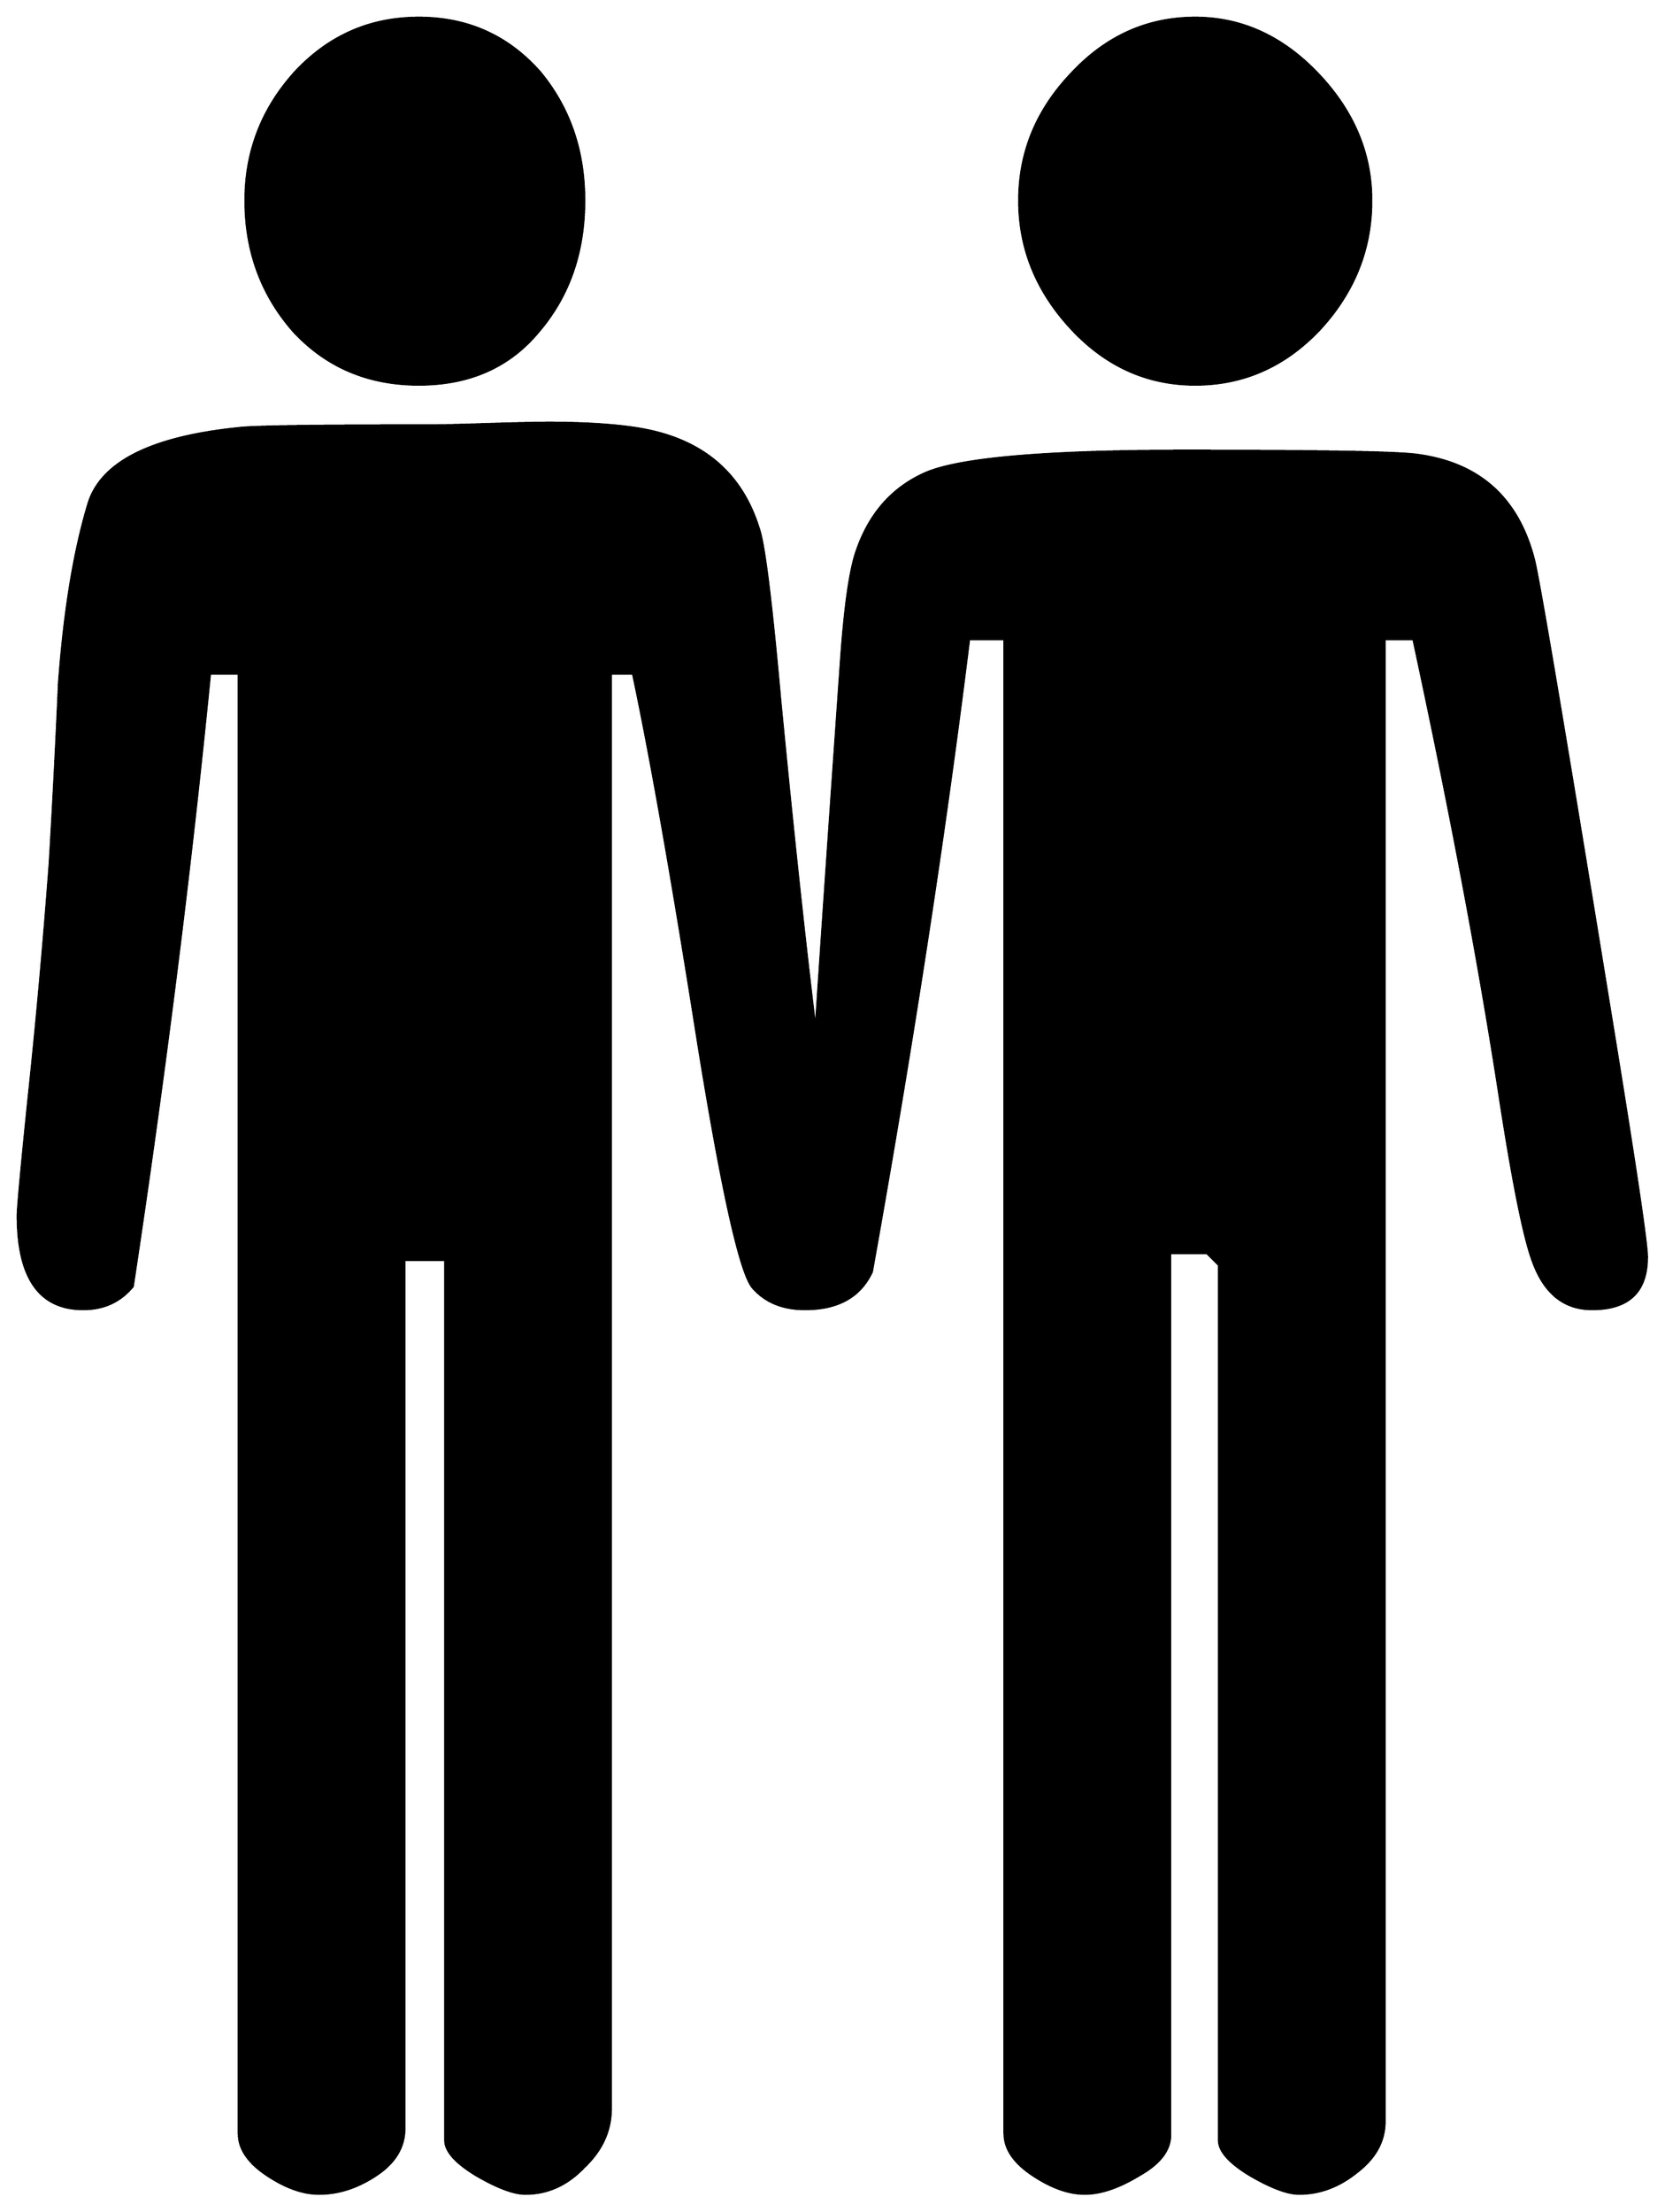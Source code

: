 


\begin{tikzpicture}[y=0.80pt, x=0.80pt, yscale=-1.0, xscale=1.0, inner sep=0pt, outer sep=0pt]
\begin{scope}[shift={(100.0,1674.0)},nonzero rule]
  \path[draw=.,fill=.,line width=1.600pt] (1098.0,-1230.0) ..
    controls (1098.0,-1193.333) and (1085.0,-1161.0) ..
    (1059.0,-1133.0) .. controls (1033.0,-1105.667) and
    (1002.0,-1092.0) .. (966.0,-1092.0) .. controls
    (930.0,-1092.0) and (899.0,-1106.0) .. (873.0,-1134.0) ..
    controls (847.0,-1162.0) and (834.0,-1194.0) ..
    (834.0,-1230.0) .. controls (834.0,-1266.0) and
    (847.0,-1297.667) .. (873.0,-1325.0) .. controls
    (899.0,-1353.0) and (930.0,-1367.0) .. (966.0,-1367.0) ..
    controls (1000.667,-1367.0) and (1031.333,-1353.0) ..
    (1058.0,-1325.0) .. controls (1084.667,-1297.0) and
    (1098.0,-1265.333) .. (1098.0,-1230.0) -- cycle(507.0,-1230.0)
    .. controls (507.0,-1191.333) and (495.667,-1158.667) ..
    (473.0,-1132.0) .. controls (451.0,-1105.333) and
    (421.0,-1092.0) .. (383.0,-1092.0) .. controls
    (345.0,-1092.0) and (313.667,-1105.333) .. (289.0,-1132.0) ..
    controls (265.0,-1159.333) and (253.0,-1192.0) ..
    (253.0,-1230.0) .. controls (253.0,-1266.667) and
    (265.333,-1298.667) .. (290.0,-1326.0) .. controls
    (315.333,-1353.333) and (346.333,-1367.0) .. (383.0,-1367.0) ..
    controls (419.667,-1367.0) and (450.0,-1353.333) ..
    (474.0,-1326.0) .. controls (496.0,-1299.333) and
    (507.0,-1267.333) .. (507.0,-1230.0) -- cycle(1305.0,-437.0)
    .. controls (1305.0,-411.0) and (1291.333,-398.0) ..
    (1264.0,-398.0) .. controls (1243.333,-398.0) and
    (1228.667,-409.667) .. (1220.0,-433.0) .. controls
    (1213.333,-450.333) and (1205.0,-491.333) .. (1195.0,-556.0) ..
    controls (1179.667,-656.0) and (1158.0,-771.0) ..
    (1130.0,-901.0) -- (1108.0,-901.0) -- (1108.0,212.0) ..
    controls (1108.0,226.667) and (1101.0,239.333) .. (1087.0,250.0)
    .. controls (1073.667,260.667) and (1059.333,266.0) ..
    (1044.0,266.0) .. controls (1035.333,266.0) and (1023.0,261.333)
    .. (1007.0,252.0) .. controls (991.667,242.667) and
    (984.0,234.0) .. (984.0,226.0) -- (984.0,-431.0) --
    (975.0,-440.0) -- (947.0,-440.0) -- (947.0,222.0) ..
    controls (947.0,233.333) and (939.333,243.333) .. (924.0,252.0) ..
    controls (908.667,261.333) and (895.0,266.0) .. (883.0,266.0) ..
    controls (871.0,266.0) and (858.0,261.333) .. (844.0,252.0) ..
    controls (830.0,242.667) and (823.0,232.333) .. (823.0,221.0) --
    (823.0,-901.0) -- (796.0,-901.0) .. controls (778.0,-755.667)
    and (753.667,-597.333) .. (723.0,-426.0) .. controls
    (714.333,-407.333) and (697.667,-398.0) .. (673.0,-398.0) ..
    controls (656.333,-398.0) and (643.333,-403.333) .. (634.0,-414.0)
    .. controls (624.667,-424.667) and (611.0,-485.667) ..
    (593.0,-597.0) .. controls (573.667,-719.667) and (557.333,-812.333)
    .. (544.0,-875.0) -- (527.0,-875.0) -- (527.0,202.0) ..
    controls (527.0,218.667) and (520.333,233.333) .. (507.0,246.0) ..
    controls (494.333,259.333) and (479.667,266.0) .. (463.0,266.0) ..
    controls (454.333,266.0) and (442.0,261.333) .. (426.0,252.0) ..
    controls (410.667,242.667) and (403.0,234.0) .. (403.0,226.0) --
    (403.0,-435.0) -- (372.0,-435.0) -- (372.0,217.0) ..
    controls (372.0,231.0) and (365.0,242.667) .. (351.0,252.0) ..
    controls (337.0,261.333) and (322.667,266.0) .. (308.0,266.0) ..
    controls (296.0,266.0) and (283.0,261.333) .. (269.0,252.0) ..
    controls (255.0,242.667) and (248.0,232.333) .. (248.0,221.0) --
    (248.0,-875.0) -- (226.0,-875.0) .. controls (211.333,-727.0)
    and (192.0,-573.667) .. (168.0,-415.0) .. controls
    (158.667,-403.667) and (146.333,-398.0) .. (131.0,-398.0) ..
    controls (98.333,-398.0) and (82.0,-421.333) .. (82.0,-468.0) ..
    controls (82.0,-474.0) and (84.667,-503.0) .. (90.0,-555.0) ..
    controls (96.0,-611.0) and (101.333,-670.0) .. (106.0,-732.0)
    .. controls (108.667,-777.333) and (111.0,-822.667) ..
    (113.0,-868.0) .. controls (117.0,-922.0) and (124.333,-966.667)
    .. (135.0,-1002.0) .. controls (144.333,-1033.333) and
    (182.0,-1052.333) .. (248.0,-1059.0) .. controls
    (258.667,-1060.333) and (305.333,-1061.0) .. (388.0,-1061.0) ..
    controls (398.0,-1061.0) and (413.333,-1061.333) ..
    (434.0,-1062.0) .. controls (455.333,-1062.667) and
    (471.0,-1063.0) .. (481.0,-1063.0) .. controls
    (507.0,-1063.0) and (528.667,-1061.667) .. (546.0,-1059.0) ..
    controls (594.0,-1051.667) and (624.667,-1026.667) ..
    (638.0,-984.0) .. controls (642.0,-973.333) and (647.333,-931.0)
    .. (654.0,-857.0) .. controls (663.333,-759.667) and
    (672.333,-675.667) .. (681.0,-605.0) .. controls (685.0,-666.333)
    and (691.333,-758.667) .. (700.0,-882.0) .. controls
    (702.667,-921.333) and (706.333,-948.667) .. (711.0,-964.0) ..
    controls (720.333,-993.333) and (737.667,-1013.667) ..
    (763.0,-1025.0) .. controls (788.333,-1036.333) and
    (853.333,-1042.0) .. (958.0,-1042.0) .. controls
    (1059.333,-1042.0) and (1117.333,-1041.0) .. (1132.0,-1039.0) ..
    controls (1178.667,-1033.0) and (1208.0,-1007.0) ..
    (1220.0,-961.0) .. controls (1223.333,-949.0) and
    (1242.0,-838.667) .. (1276.0,-630.0) .. controls
    (1295.333,-512.0) and (1305.0,-447.667) .. (1305.0,-437.0) --
    cycle;
\end{scope}

\end{tikzpicture}

